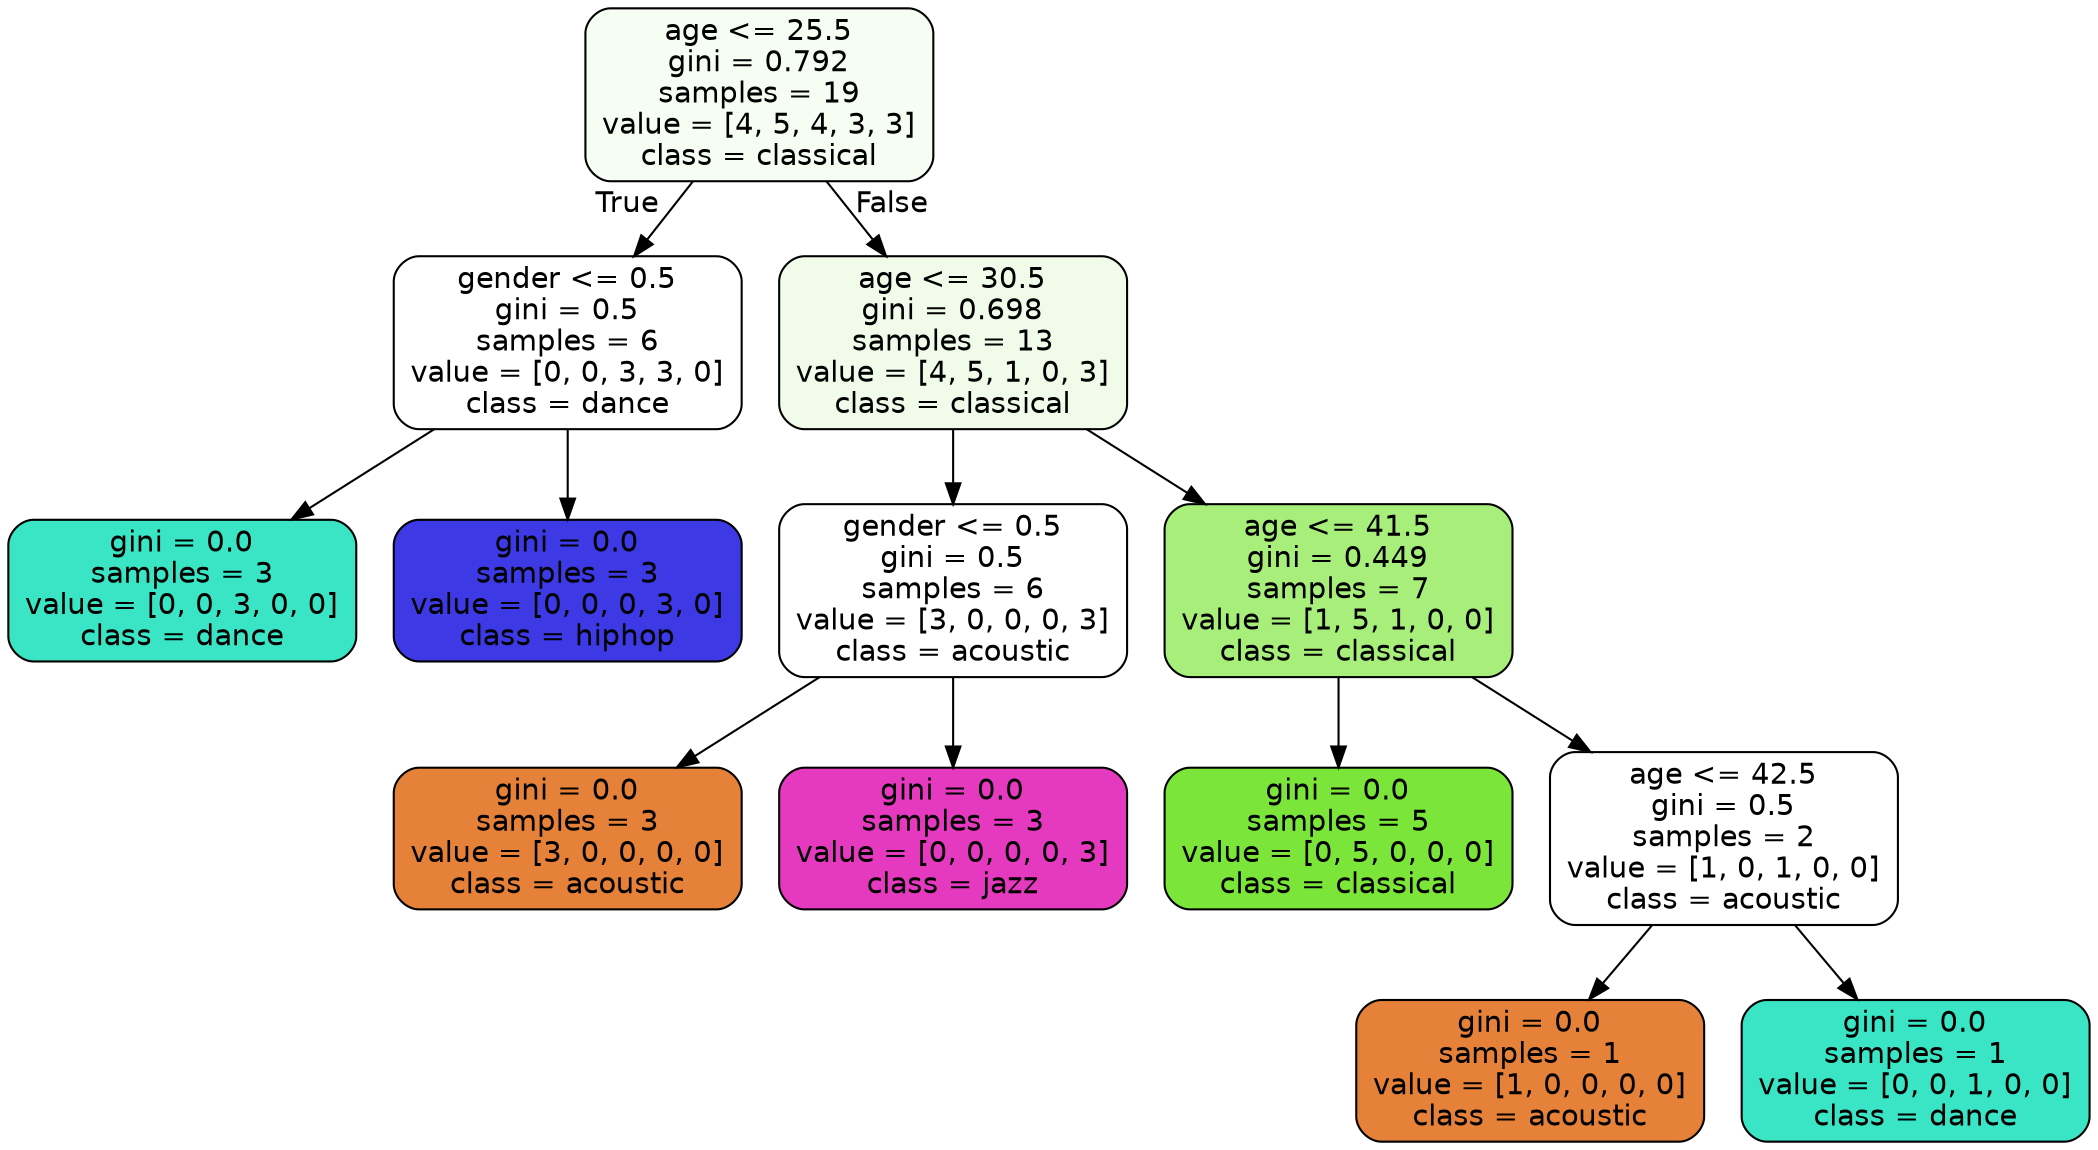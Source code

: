 digraph Tree {
node [shape=box, style="filled, rounded", color="black", fontname=helvetica] ;
edge [fontname=helvetica] ;
0 [label="age <= 25.5\ngini = 0.792\nsamples = 19\nvalue = [4, 5, 4, 3, 3]\nclass = classical", fillcolor="#f6fdf2"] ;
1 [label="gender <= 0.5\ngini = 0.5\nsamples = 6\nvalue = [0, 0, 3, 3, 0]\nclass = dance", fillcolor="#ffffff"] ;
0 -> 1 [labeldistance=2.5, labelangle=45, headlabel="True"] ;
2 [label="gini = 0.0\nsamples = 3\nvalue = [0, 0, 3, 0, 0]\nclass = dance", fillcolor="#39e5c5"] ;
1 -> 2 ;
3 [label="gini = 0.0\nsamples = 3\nvalue = [0, 0, 0, 3, 0]\nclass = hiphop", fillcolor="#3c39e5"] ;
1 -> 3 ;
4 [label="age <= 30.5\ngini = 0.698\nsamples = 13\nvalue = [4, 5, 1, 0, 3]\nclass = classical", fillcolor="#f0fce9"] ;
0 -> 4 [labeldistance=2.5, labelangle=-45, headlabel="False"] ;
5 [label="gender <= 0.5\ngini = 0.5\nsamples = 6\nvalue = [3, 0, 0, 0, 3]\nclass = acoustic", fillcolor="#ffffff"] ;
4 -> 5 ;
6 [label="gini = 0.0\nsamples = 3\nvalue = [3, 0, 0, 0, 0]\nclass = acoustic", fillcolor="#e58139"] ;
5 -> 6 ;
7 [label="gini = 0.0\nsamples = 3\nvalue = [0, 0, 0, 0, 3]\nclass = jazz", fillcolor="#e539c0"] ;
5 -> 7 ;
8 [label="age <= 41.5\ngini = 0.449\nsamples = 7\nvalue = [1, 5, 1, 0, 0]\nclass = classical", fillcolor="#a7ee7b"] ;
4 -> 8 ;
9 [label="gini = 0.0\nsamples = 5\nvalue = [0, 5, 0, 0, 0]\nclass = classical", fillcolor="#7be539"] ;
8 -> 9 ;
10 [label="age <= 42.5\ngini = 0.5\nsamples = 2\nvalue = [1, 0, 1, 0, 0]\nclass = acoustic", fillcolor="#ffffff"] ;
8 -> 10 ;
11 [label="gini = 0.0\nsamples = 1\nvalue = [1, 0, 0, 0, 0]\nclass = acoustic", fillcolor="#e58139"] ;
10 -> 11 ;
12 [label="gini = 0.0\nsamples = 1\nvalue = [0, 0, 1, 0, 0]\nclass = dance", fillcolor="#39e5c5"] ;
10 -> 12 ;
}